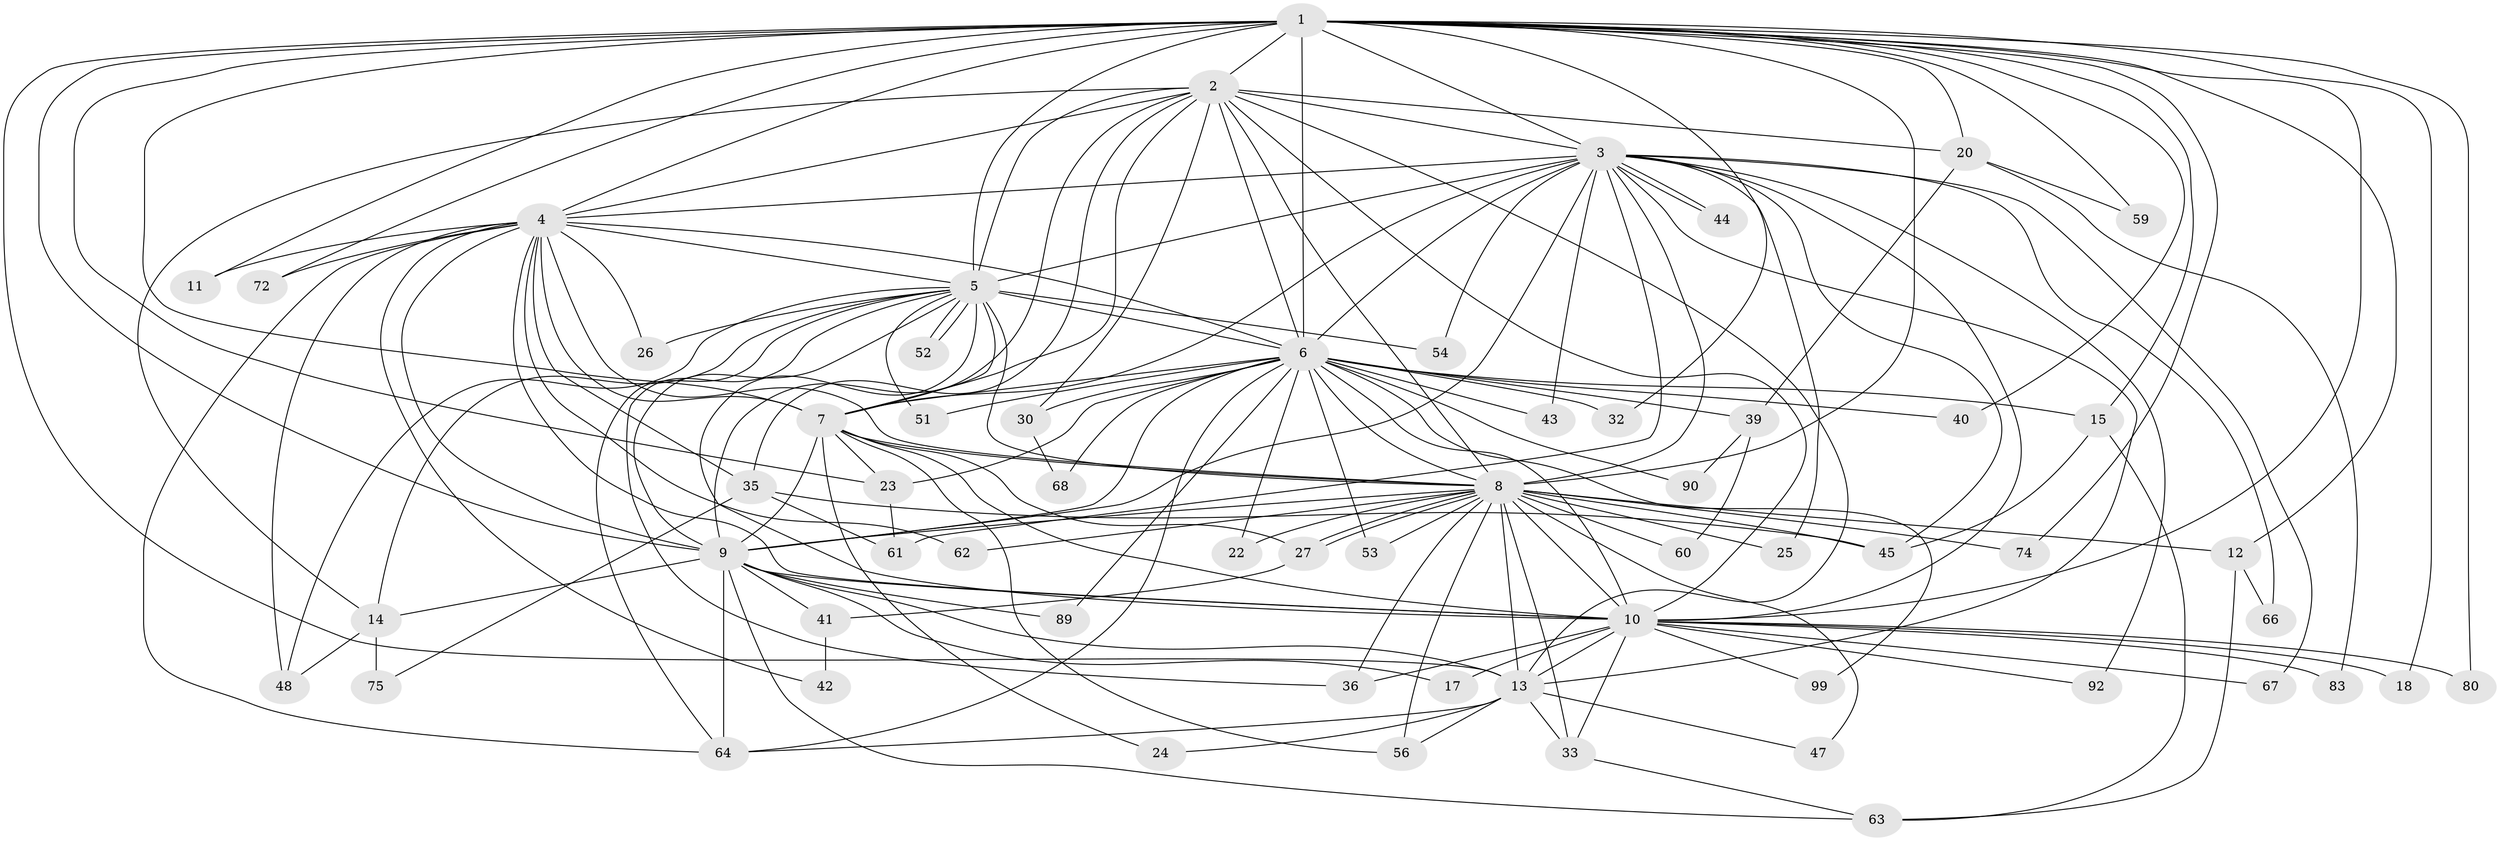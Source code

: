 // original degree distribution, {23: 0.0196078431372549, 20: 0.00980392156862745, 21: 0.0196078431372549, 18: 0.00980392156862745, 28: 0.00980392156862745, 14: 0.00980392156862745, 27: 0.00980392156862745, 16: 0.00980392156862745, 2: 0.5784313725490197, 4: 0.0784313725490196, 8: 0.00980392156862745, 5: 0.049019607843137254, 7: 0.00980392156862745, 3: 0.16666666666666666, 6: 0.00980392156862745}
// Generated by graph-tools (version 1.1) at 2025/17/03/04/25 18:17:56]
// undirected, 61 vertices, 166 edges
graph export_dot {
graph [start="1"]
  node [color=gray90,style=filled];
  1 [super="+16"];
  2 [super="+94+49+46"];
  3;
  4;
  5 [super="+71+19+34+55+73+65+21"];
  6 [super="+57"];
  7 [super="+79"];
  8 [super="+38"];
  9;
  10;
  11;
  12;
  13 [super="+28+50+31"];
  14;
  15 [super="+93"];
  17;
  18 [super="+29"];
  20;
  22;
  23;
  24;
  25;
  26;
  27;
  30;
  32;
  33 [super="+37+76"];
  35;
  36;
  39;
  40;
  41;
  42;
  43;
  44;
  45 [super="+69"];
  47;
  48 [super="+58"];
  51;
  52;
  53;
  54;
  56;
  59;
  60;
  61 [super="+85"];
  62;
  63 [super="+96"];
  64 [super="+77+91"];
  66;
  67;
  68;
  72;
  74;
  75;
  80;
  83;
  89;
  90;
  92;
  99;
  1 -- 2 [weight=3];
  1 -- 3;
  1 -- 4;
  1 -- 5 [weight=5];
  1 -- 6;
  1 -- 7;
  1 -- 8 [weight=2];
  1 -- 9;
  1 -- 10;
  1 -- 11;
  1 -- 12;
  1 -- 15;
  1 -- 18 [weight=2];
  1 -- 20;
  1 -- 32;
  1 -- 40;
  1 -- 80;
  1 -- 72;
  1 -- 74;
  1 -- 23;
  1 -- 59;
  1 -- 13;
  2 -- 3;
  2 -- 4;
  2 -- 5 [weight=4];
  2 -- 6;
  2 -- 7;
  2 -- 8 [weight=2];
  2 -- 9;
  2 -- 10;
  2 -- 13;
  2 -- 14;
  2 -- 20 [weight=2];
  2 -- 30;
  2 -- 35;
  3 -- 4;
  3 -- 5 [weight=2];
  3 -- 6;
  3 -- 7;
  3 -- 8;
  3 -- 9;
  3 -- 10;
  3 -- 25;
  3 -- 43;
  3 -- 44;
  3 -- 44;
  3 -- 45;
  3 -- 54;
  3 -- 61;
  3 -- 66;
  3 -- 67;
  3 -- 92;
  3 -- 13;
  4 -- 5 [weight=2];
  4 -- 6;
  4 -- 7;
  4 -- 8;
  4 -- 9;
  4 -- 10;
  4 -- 11;
  4 -- 26;
  4 -- 35;
  4 -- 42;
  4 -- 48;
  4 -- 62;
  4 -- 64;
  4 -- 72;
  5 -- 6 [weight=2];
  5 -- 7 [weight=2];
  5 -- 8;
  5 -- 9;
  5 -- 10 [weight=2];
  5 -- 26;
  5 -- 48;
  5 -- 52;
  5 -- 52;
  5 -- 54;
  5 -- 51;
  5 -- 64;
  5 -- 14;
  5 -- 36;
  6 -- 7;
  6 -- 8;
  6 -- 9;
  6 -- 10 [weight=2];
  6 -- 15 [weight=2];
  6 -- 22;
  6 -- 23;
  6 -- 30;
  6 -- 32;
  6 -- 39;
  6 -- 40;
  6 -- 43;
  6 -- 51;
  6 -- 53;
  6 -- 68;
  6 -- 89;
  6 -- 90;
  6 -- 99;
  6 -- 64 [weight=2];
  7 -- 8;
  7 -- 9;
  7 -- 10;
  7 -- 23;
  7 -- 24;
  7 -- 56;
  7 -- 27;
  8 -- 9;
  8 -- 10;
  8 -- 12;
  8 -- 22;
  8 -- 25;
  8 -- 27;
  8 -- 27;
  8 -- 33 [weight=2];
  8 -- 36;
  8 -- 45;
  8 -- 47;
  8 -- 53;
  8 -- 56;
  8 -- 60;
  8 -- 62;
  8 -- 74;
  8 -- 13;
  9 -- 10;
  9 -- 13;
  9 -- 14;
  9 -- 17;
  9 -- 41;
  9 -- 89;
  9 -- 63;
  9 -- 64;
  10 -- 17;
  10 -- 18;
  10 -- 33;
  10 -- 36;
  10 -- 67;
  10 -- 80;
  10 -- 83;
  10 -- 92;
  10 -- 99;
  10 -- 13;
  12 -- 63;
  12 -- 66;
  13 -- 24;
  13 -- 64;
  13 -- 47;
  13 -- 33;
  13 -- 56;
  14 -- 75;
  14 -- 48;
  15 -- 63;
  15 -- 45;
  20 -- 39;
  20 -- 59;
  20 -- 83;
  23 -- 61;
  27 -- 41;
  30 -- 68;
  33 -- 63;
  35 -- 61;
  35 -- 75;
  35 -- 45;
  39 -- 60;
  39 -- 90;
  41 -- 42;
}
